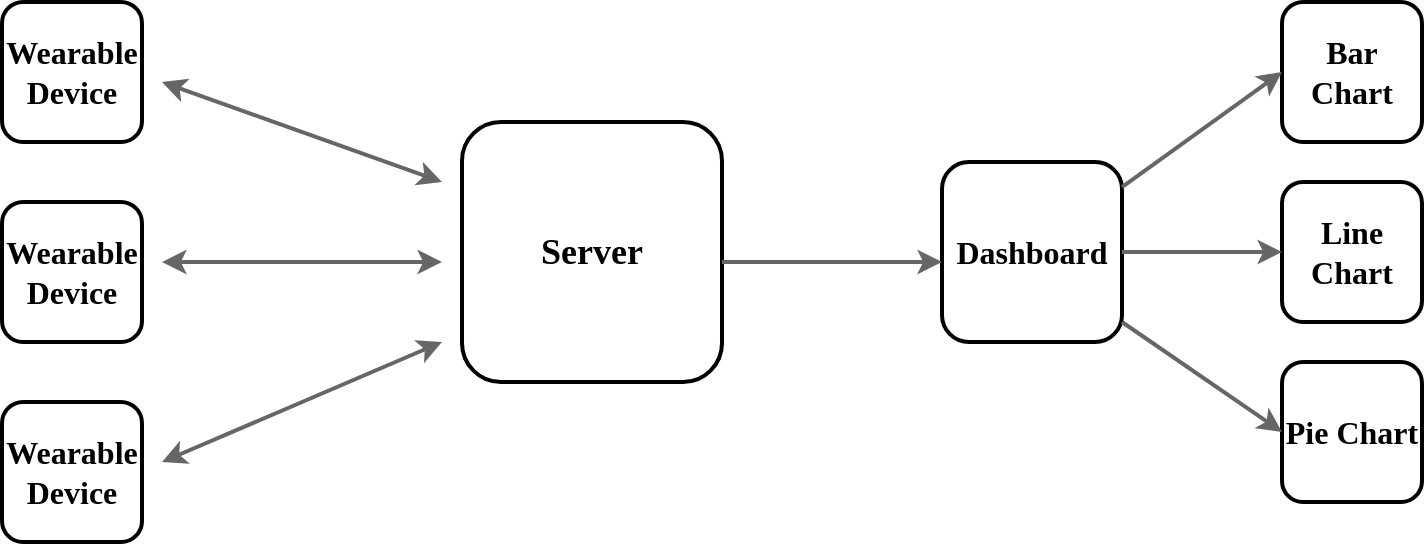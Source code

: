 <mxfile version="20.2.8" type="github">
  <diagram id="3CmZD04sV86hXLiKNP_q" name="Trang-1">
    <mxGraphModel dx="1020" dy="519" grid="1" gridSize="10" guides="1" tooltips="1" connect="1" arrows="1" fold="1" page="1" pageScale="1" pageWidth="827" pageHeight="1169" math="0" shadow="0">
      <root>
        <mxCell id="0" />
        <mxCell id="1" parent="0" />
        <mxCell id="_eurWYBseDw6_cXqkDln-1" value="&lt;p&gt;&lt;b&gt;&lt;font face=&quot;Times New Roman&quot; style=&quot;font-size: 16px;&quot;&gt;Wearable Device&lt;/font&gt;&lt;/b&gt;&lt;/p&gt;" style="whiteSpace=wrap;html=1;aspect=fixed;rounded=1;align=center;strokeWidth=2;" parent="1" vertex="1">
          <mxGeometry x="80" y="110" width="70" height="70" as="geometry" />
        </mxCell>
        <mxCell id="_eurWYBseDw6_cXqkDln-2" value="&lt;p&gt;&lt;b&gt;&lt;font face=&quot;Times New Roman&quot; style=&quot;font-size: 16px;&quot;&gt;Wearable Device&lt;/font&gt;&lt;/b&gt;&lt;/p&gt;" style="whiteSpace=wrap;html=1;aspect=fixed;rounded=1;align=center;strokeWidth=2;" parent="1" vertex="1">
          <mxGeometry x="80" y="210" width="70" height="70" as="geometry" />
        </mxCell>
        <mxCell id="_eurWYBseDw6_cXqkDln-3" value="&lt;p&gt;&lt;b&gt;&lt;font face=&quot;Times New Roman&quot; style=&quot;font-size: 16px;&quot;&gt;Wearable Device&lt;/font&gt;&lt;/b&gt;&lt;/p&gt;" style="whiteSpace=wrap;html=1;aspect=fixed;rounded=1;align=center;strokeWidth=2;" parent="1" vertex="1">
          <mxGeometry x="80" y="310" width="70" height="70" as="geometry" />
        </mxCell>
        <mxCell id="_eurWYBseDw6_cXqkDln-4" value="&lt;b&gt;&lt;font style=&quot;font-size: 18px;&quot;&gt;Server&lt;/font&gt;&lt;/b&gt;" style="whiteSpace=wrap;html=1;aspect=fixed;rounded=1;strokeWidth=2;fontFamily=Times New Roman;fontSize=16;" parent="1" vertex="1">
          <mxGeometry x="310" y="170" width="130" height="130" as="geometry" />
        </mxCell>
        <mxCell id="_eurWYBseDw6_cXqkDln-5" value="&lt;b&gt;Dashboard&lt;/b&gt;" style="whiteSpace=wrap;html=1;aspect=fixed;rounded=1;strokeWidth=2;fontFamily=Times New Roman;fontSize=16;" parent="1" vertex="1">
          <mxGeometry x="550" y="190" width="90" height="90" as="geometry" />
        </mxCell>
        <mxCell id="_eurWYBseDw6_cXqkDln-6" value="" style="endArrow=classic;startArrow=classic;html=1;rounded=0;fontFamily=Times New Roman;fontSize=18;strokeWidth=2;shadow=0;strokeColor=#666666;" parent="1" edge="1">
          <mxGeometry width="50" height="50" relative="1" as="geometry">
            <mxPoint x="160" y="150" as="sourcePoint" />
            <mxPoint x="300" y="200" as="targetPoint" />
          </mxGeometry>
        </mxCell>
        <mxCell id="_eurWYBseDw6_cXqkDln-7" value="" style="endArrow=classic;startArrow=classic;html=1;rounded=0;fontFamily=Times New Roman;fontSize=18;strokeWidth=2;shadow=0;strokeColor=#666666;" parent="1" edge="1">
          <mxGeometry width="50" height="50" relative="1" as="geometry">
            <mxPoint x="160" y="340" as="sourcePoint" />
            <mxPoint x="300" y="280" as="targetPoint" />
          </mxGeometry>
        </mxCell>
        <mxCell id="_eurWYBseDw6_cXqkDln-8" value="" style="endArrow=classic;startArrow=classic;html=1;rounded=0;fontFamily=Times New Roman;fontSize=18;strokeWidth=2;shadow=0;strokeColor=#666666;" parent="1" edge="1">
          <mxGeometry width="50" height="50" relative="1" as="geometry">
            <mxPoint x="160" y="240" as="sourcePoint" />
            <mxPoint x="300" y="240" as="targetPoint" />
          </mxGeometry>
        </mxCell>
        <mxCell id="_eurWYBseDw6_cXqkDln-9" value="" style="endArrow=classic;html=1;rounded=0;shadow=0;strokeColor=#666666;strokeWidth=2;fontFamily=Times New Roman;fontSize=18;exitX=1;exitY=0.538;exitDx=0;exitDy=0;exitPerimeter=0;" parent="1" source="_eurWYBseDw6_cXqkDln-4" edge="1">
          <mxGeometry width="50" height="50" relative="1" as="geometry">
            <mxPoint x="450" y="240" as="sourcePoint" />
            <mxPoint x="550" y="240" as="targetPoint" />
          </mxGeometry>
        </mxCell>
        <mxCell id="fz3xDhj9yyYTCddoUugq-1" value="&lt;p&gt;&lt;b&gt;&lt;font face=&quot;Times New Roman&quot; style=&quot;font-size: 16px;&quot;&gt;Bar Chart&lt;/font&gt;&lt;/b&gt;&lt;/p&gt;" style="whiteSpace=wrap;html=1;aspect=fixed;rounded=1;align=center;strokeWidth=2;" vertex="1" parent="1">
          <mxGeometry x="720" y="110" width="70" height="70" as="geometry" />
        </mxCell>
        <mxCell id="fz3xDhj9yyYTCddoUugq-3" value="&lt;p&gt;&lt;font face=&quot;Times New Roman&quot;&gt;&lt;span style=&quot;font-size: 16px;&quot;&gt;&lt;b&gt;Line Chart&lt;/b&gt;&lt;/span&gt;&lt;/font&gt;&lt;/p&gt;" style="whiteSpace=wrap;html=1;aspect=fixed;rounded=1;align=center;strokeWidth=2;" vertex="1" parent="1">
          <mxGeometry x="720" y="200" width="70" height="70" as="geometry" />
        </mxCell>
        <mxCell id="fz3xDhj9yyYTCddoUugq-4" value="&lt;p&gt;&lt;b&gt;&lt;font face=&quot;Times New Roman&quot; style=&quot;font-size: 16px;&quot;&gt;Pie Chart&lt;/font&gt;&lt;/b&gt;&lt;/p&gt;" style="whiteSpace=wrap;html=1;aspect=fixed;rounded=1;align=center;strokeWidth=2;" vertex="1" parent="1">
          <mxGeometry x="720" y="290" width="70" height="70" as="geometry" />
        </mxCell>
        <mxCell id="fz3xDhj9yyYTCddoUugq-5" value="" style="endArrow=classic;html=1;rounded=0;shadow=0;strokeColor=#666666;strokeWidth=2;fontFamily=Times New Roman;fontSize=18;entryX=0;entryY=0.5;entryDx=0;entryDy=0;" edge="1" parent="1" source="_eurWYBseDw6_cXqkDln-5" target="fz3xDhj9yyYTCddoUugq-1">
          <mxGeometry width="50" height="50" relative="1" as="geometry">
            <mxPoint x="600" y="180.0" as="sourcePoint" />
            <mxPoint x="710" y="180.06" as="targetPoint" />
          </mxGeometry>
        </mxCell>
        <mxCell id="fz3xDhj9yyYTCddoUugq-6" value="" style="endArrow=classic;html=1;rounded=0;shadow=0;strokeColor=#666666;strokeWidth=2;fontFamily=Times New Roman;fontSize=18;exitX=1;exitY=0.5;exitDx=0;exitDy=0;entryX=0;entryY=0.5;entryDx=0;entryDy=0;" edge="1" parent="1" source="_eurWYBseDw6_cXqkDln-5" target="fz3xDhj9yyYTCddoUugq-3">
          <mxGeometry width="50" height="50" relative="1" as="geometry">
            <mxPoint x="640" y="251.2" as="sourcePoint" />
            <mxPoint x="720" y="230" as="targetPoint" />
          </mxGeometry>
        </mxCell>
        <mxCell id="fz3xDhj9yyYTCddoUugq-7" value="" style="endArrow=classic;html=1;rounded=0;shadow=0;strokeColor=#666666;strokeWidth=2;fontFamily=Times New Roman;fontSize=18;entryX=0;entryY=0.5;entryDx=0;entryDy=0;" edge="1" parent="1" target="fz3xDhj9yyYTCddoUugq-4">
          <mxGeometry width="50" height="50" relative="1" as="geometry">
            <mxPoint x="640" y="270" as="sourcePoint" />
            <mxPoint x="720" y="212.4" as="targetPoint" />
          </mxGeometry>
        </mxCell>
      </root>
    </mxGraphModel>
  </diagram>
</mxfile>

